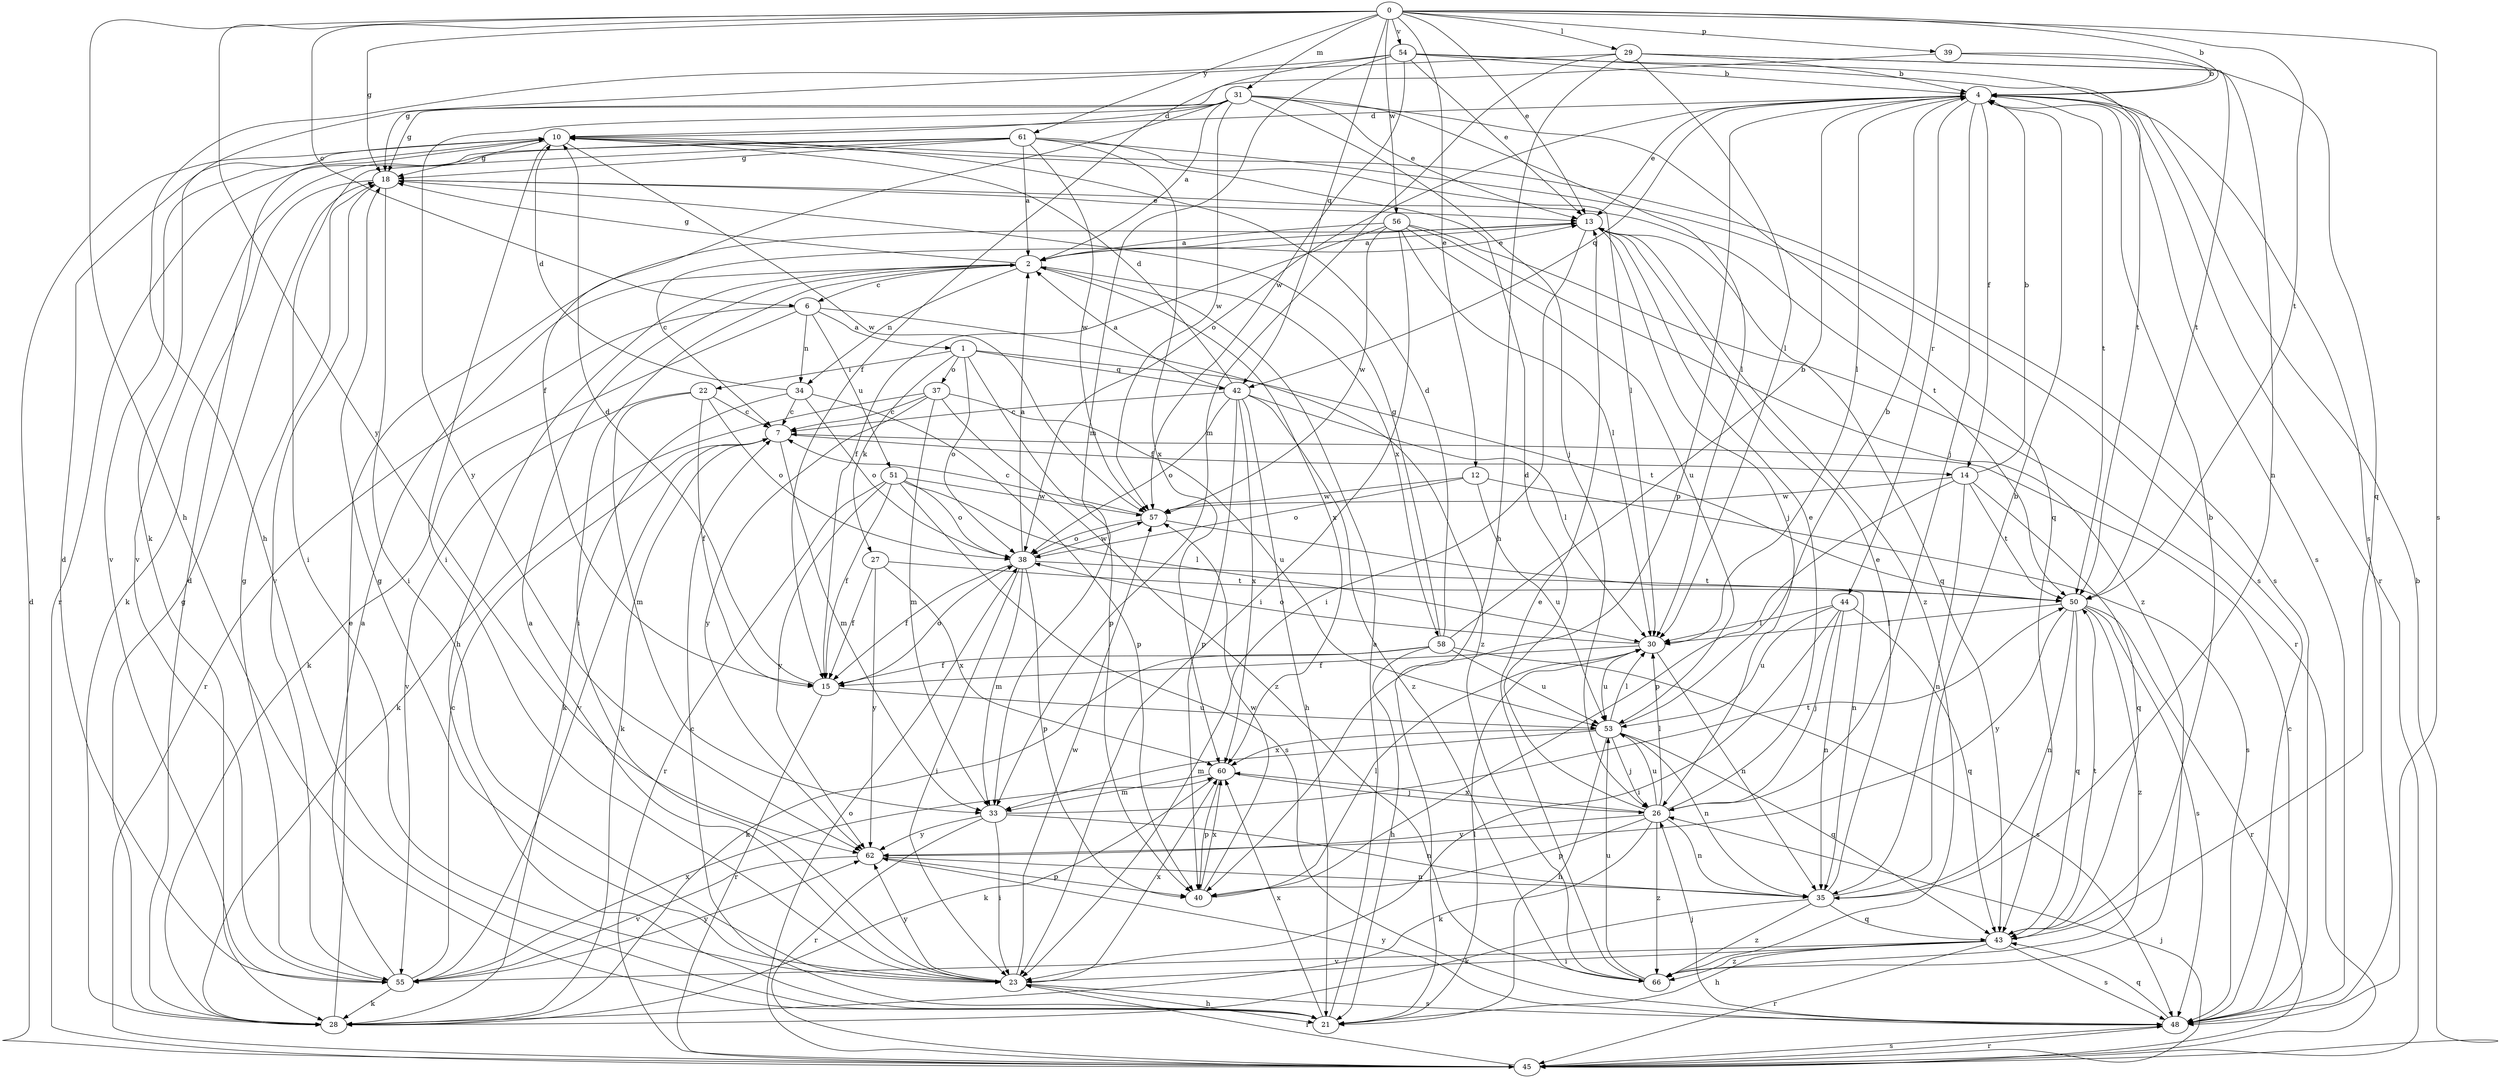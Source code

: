 strict digraph  {
0;
1;
2;
4;
6;
7;
10;
12;
13;
14;
15;
18;
21;
22;
23;
26;
27;
28;
29;
30;
31;
33;
34;
35;
37;
38;
39;
40;
42;
43;
44;
45;
48;
50;
51;
53;
54;
55;
56;
57;
58;
60;
61;
62;
66;
0 -> 4  [label=b];
0 -> 6  [label=c];
0 -> 12  [label=e];
0 -> 13  [label=e];
0 -> 18  [label=g];
0 -> 21  [label=h];
0 -> 29  [label=l];
0 -> 31  [label=m];
0 -> 39  [label=p];
0 -> 42  [label=q];
0 -> 48  [label=s];
0 -> 50  [label=t];
0 -> 54  [label=v];
0 -> 56  [label=w];
0 -> 61  [label=y];
0 -> 62  [label=y];
1 -> 22  [label=i];
1 -> 27  [label=k];
1 -> 37  [label=o];
1 -> 38  [label=o];
1 -> 40  [label=p];
1 -> 42  [label=q];
1 -> 50  [label=t];
2 -> 6  [label=c];
2 -> 13  [label=e];
2 -> 18  [label=g];
2 -> 21  [label=h];
2 -> 23  [label=i];
2 -> 34  [label=n];
2 -> 58  [label=x];
2 -> 60  [label=x];
4 -> 10  [label=d];
4 -> 13  [label=e];
4 -> 14  [label=f];
4 -> 26  [label=j];
4 -> 30  [label=l];
4 -> 38  [label=o];
4 -> 40  [label=p];
4 -> 42  [label=q];
4 -> 44  [label=r];
4 -> 45  [label=r];
4 -> 48  [label=s];
4 -> 50  [label=t];
6 -> 1  [label=a];
6 -> 28  [label=k];
6 -> 34  [label=n];
6 -> 45  [label=r];
6 -> 51  [label=u];
6 -> 66  [label=z];
7 -> 14  [label=f];
7 -> 28  [label=k];
7 -> 33  [label=m];
7 -> 55  [label=v];
10 -> 18  [label=g];
10 -> 23  [label=i];
10 -> 48  [label=s];
10 -> 55  [label=v];
10 -> 57  [label=w];
12 -> 38  [label=o];
12 -> 48  [label=s];
12 -> 53  [label=u];
12 -> 57  [label=w];
13 -> 2  [label=a];
13 -> 7  [label=c];
13 -> 23  [label=i];
13 -> 26  [label=j];
13 -> 43  [label=q];
13 -> 66  [label=z];
14 -> 4  [label=b];
14 -> 35  [label=n];
14 -> 40  [label=p];
14 -> 43  [label=q];
14 -> 50  [label=t];
14 -> 57  [label=w];
15 -> 10  [label=d];
15 -> 38  [label=o];
15 -> 45  [label=r];
15 -> 53  [label=u];
18 -> 13  [label=e];
18 -> 23  [label=i];
18 -> 28  [label=k];
18 -> 50  [label=t];
18 -> 55  [label=v];
21 -> 2  [label=a];
21 -> 7  [label=c];
21 -> 30  [label=l];
21 -> 60  [label=x];
22 -> 7  [label=c];
22 -> 15  [label=f];
22 -> 33  [label=m];
22 -> 38  [label=o];
22 -> 55  [label=v];
23 -> 2  [label=a];
23 -> 18  [label=g];
23 -> 21  [label=h];
23 -> 48  [label=s];
23 -> 57  [label=w];
23 -> 60  [label=x];
23 -> 62  [label=y];
26 -> 10  [label=d];
26 -> 13  [label=e];
26 -> 28  [label=k];
26 -> 30  [label=l];
26 -> 35  [label=n];
26 -> 40  [label=p];
26 -> 53  [label=u];
26 -> 60  [label=x];
26 -> 62  [label=y];
26 -> 66  [label=z];
27 -> 15  [label=f];
27 -> 50  [label=t];
27 -> 60  [label=x];
27 -> 62  [label=y];
28 -> 10  [label=d];
28 -> 13  [label=e];
28 -> 18  [label=g];
29 -> 4  [label=b];
29 -> 21  [label=h];
29 -> 28  [label=k];
29 -> 30  [label=l];
29 -> 33  [label=m];
29 -> 43  [label=q];
29 -> 50  [label=t];
30 -> 15  [label=f];
30 -> 35  [label=n];
30 -> 38  [label=o];
30 -> 53  [label=u];
31 -> 2  [label=a];
31 -> 10  [label=d];
31 -> 13  [label=e];
31 -> 15  [label=f];
31 -> 18  [label=g];
31 -> 26  [label=j];
31 -> 30  [label=l];
31 -> 43  [label=q];
31 -> 57  [label=w];
31 -> 62  [label=y];
33 -> 23  [label=i];
33 -> 35  [label=n];
33 -> 45  [label=r];
33 -> 50  [label=t];
33 -> 62  [label=y];
34 -> 7  [label=c];
34 -> 10  [label=d];
34 -> 28  [label=k];
34 -> 38  [label=o];
34 -> 40  [label=p];
35 -> 4  [label=b];
35 -> 13  [label=e];
35 -> 28  [label=k];
35 -> 43  [label=q];
35 -> 66  [label=z];
37 -> 7  [label=c];
37 -> 28  [label=k];
37 -> 33  [label=m];
37 -> 53  [label=u];
37 -> 62  [label=y];
37 -> 66  [label=z];
38 -> 2  [label=a];
38 -> 15  [label=f];
38 -> 23  [label=i];
38 -> 33  [label=m];
38 -> 40  [label=p];
38 -> 50  [label=t];
38 -> 57  [label=w];
39 -> 4  [label=b];
39 -> 18  [label=g];
39 -> 35  [label=n];
40 -> 30  [label=l];
40 -> 57  [label=w];
40 -> 60  [label=x];
42 -> 2  [label=a];
42 -> 7  [label=c];
42 -> 10  [label=d];
42 -> 21  [label=h];
42 -> 30  [label=l];
42 -> 38  [label=o];
42 -> 40  [label=p];
42 -> 60  [label=x];
42 -> 66  [label=z];
43 -> 4  [label=b];
43 -> 21  [label=h];
43 -> 23  [label=i];
43 -> 45  [label=r];
43 -> 48  [label=s];
43 -> 50  [label=t];
43 -> 55  [label=v];
43 -> 66  [label=z];
44 -> 23  [label=i];
44 -> 26  [label=j];
44 -> 30  [label=l];
44 -> 35  [label=n];
44 -> 43  [label=q];
44 -> 53  [label=u];
45 -> 4  [label=b];
45 -> 10  [label=d];
45 -> 23  [label=i];
45 -> 26  [label=j];
45 -> 38  [label=o];
45 -> 48  [label=s];
48 -> 7  [label=c];
48 -> 26  [label=j];
48 -> 43  [label=q];
48 -> 45  [label=r];
48 -> 62  [label=y];
50 -> 30  [label=l];
50 -> 35  [label=n];
50 -> 43  [label=q];
50 -> 45  [label=r];
50 -> 48  [label=s];
50 -> 62  [label=y];
50 -> 66  [label=z];
51 -> 15  [label=f];
51 -> 30  [label=l];
51 -> 38  [label=o];
51 -> 45  [label=r];
51 -> 48  [label=s];
51 -> 57  [label=w];
51 -> 62  [label=y];
53 -> 4  [label=b];
53 -> 21  [label=h];
53 -> 26  [label=j];
53 -> 30  [label=l];
53 -> 33  [label=m];
53 -> 35  [label=n];
53 -> 43  [label=q];
53 -> 60  [label=x];
54 -> 4  [label=b];
54 -> 13  [label=e];
54 -> 15  [label=f];
54 -> 21  [label=h];
54 -> 33  [label=m];
54 -> 48  [label=s];
54 -> 50  [label=t];
54 -> 57  [label=w];
55 -> 2  [label=a];
55 -> 7  [label=c];
55 -> 10  [label=d];
55 -> 18  [label=g];
55 -> 28  [label=k];
55 -> 60  [label=x];
55 -> 62  [label=y];
56 -> 2  [label=a];
56 -> 15  [label=f];
56 -> 23  [label=i];
56 -> 30  [label=l];
56 -> 45  [label=r];
56 -> 53  [label=u];
56 -> 57  [label=w];
56 -> 66  [label=z];
57 -> 7  [label=c];
57 -> 35  [label=n];
57 -> 38  [label=o];
58 -> 4  [label=b];
58 -> 10  [label=d];
58 -> 15  [label=f];
58 -> 18  [label=g];
58 -> 21  [label=h];
58 -> 28  [label=k];
58 -> 48  [label=s];
58 -> 53  [label=u];
60 -> 26  [label=j];
60 -> 28  [label=k];
60 -> 33  [label=m];
60 -> 40  [label=p];
61 -> 2  [label=a];
61 -> 18  [label=g];
61 -> 23  [label=i];
61 -> 30  [label=l];
61 -> 45  [label=r];
61 -> 48  [label=s];
61 -> 55  [label=v];
61 -> 57  [label=w];
61 -> 60  [label=x];
62 -> 35  [label=n];
62 -> 40  [label=p];
62 -> 55  [label=v];
66 -> 13  [label=e];
66 -> 53  [label=u];
}
